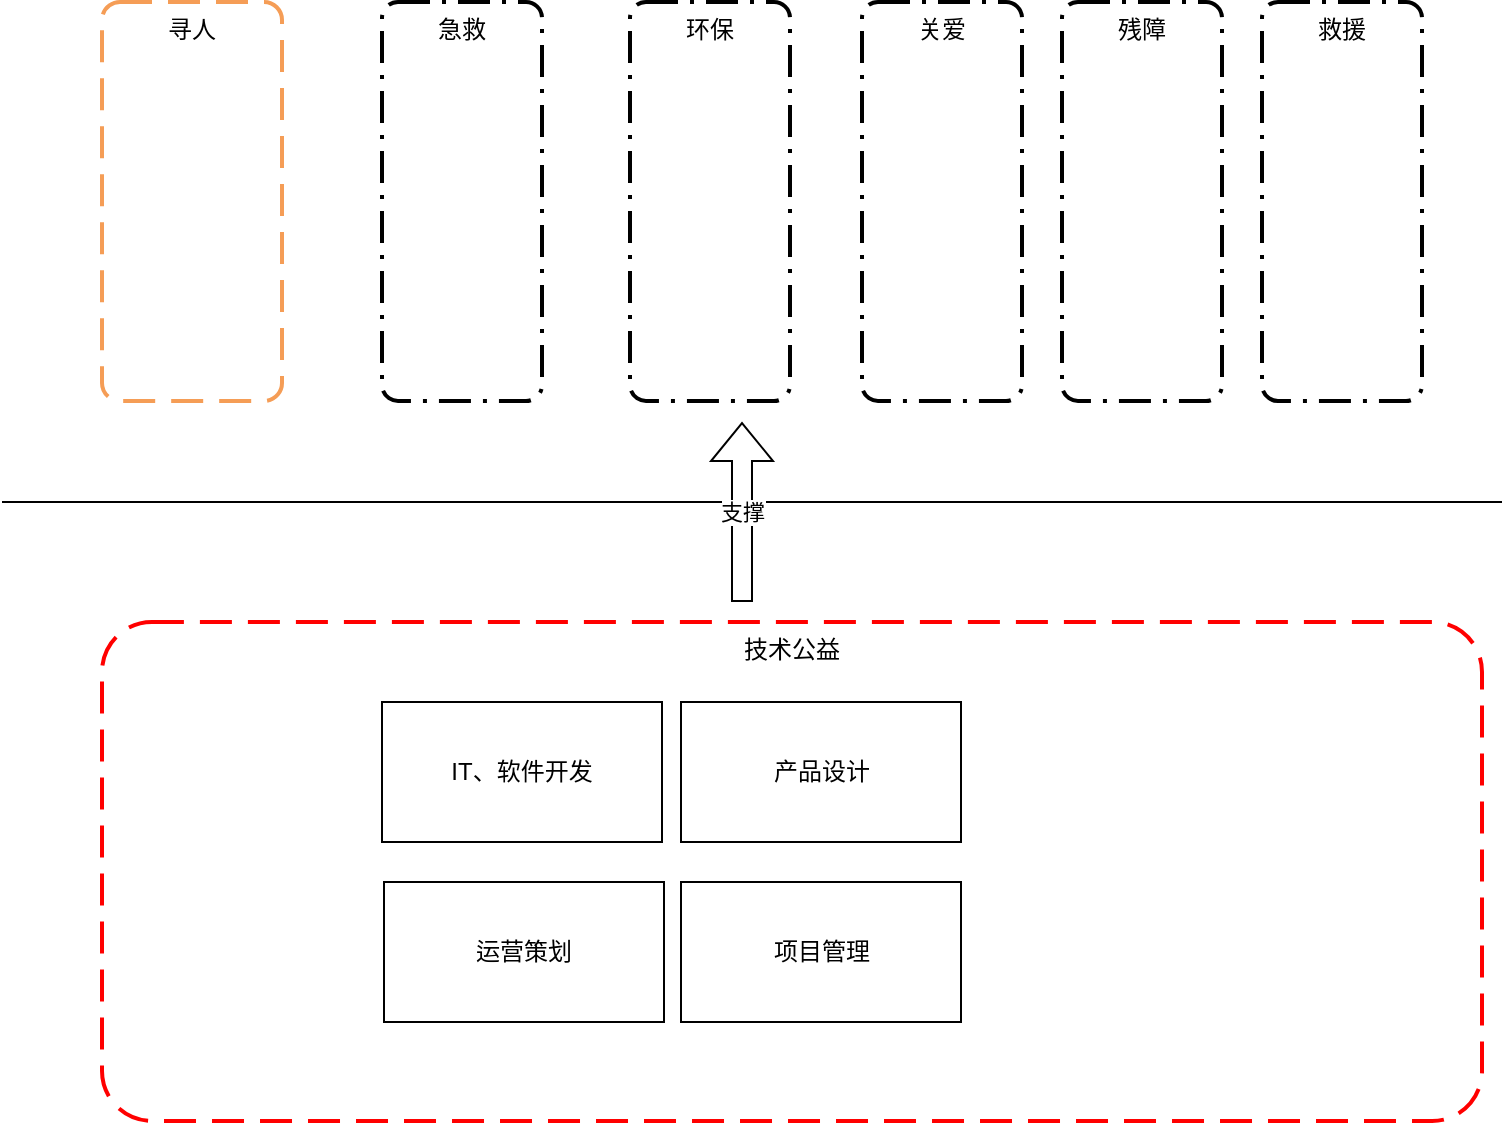 <mxfile version="15.5.8" type="github"><diagram id="ErWjT502i6muyDM68TCn" name="Page-1"><mxGraphModel dx="946" dy="445" grid="1" gridSize="10" guides="1" tooltips="1" connect="1" arrows="1" fold="1" page="1" pageScale="1" pageWidth="827" pageHeight="1169" math="0" shadow="0"><root><mxCell id="0"/><mxCell id="1" parent="0"/><mxCell id="IXzuOK-1YYvFFyWTsyWW-2" value="技术公益" style="rounded=1;arcSize=10;dashed=1;strokeColor=#ff0000;fillColor=none;gradientColor=none;dashPattern=8 4;strokeWidth=2;verticalAlign=top;" vertex="1" parent="1"><mxGeometry x="70" y="340" width="690" height="249.5" as="geometry"/></mxCell><mxCell id="IXzuOK-1YYvFFyWTsyWW-1" value="IT、软件开发" style="rounded=0;whiteSpace=wrap;html=1;" vertex="1" parent="1"><mxGeometry x="210" y="380" width="140" height="70" as="geometry"/></mxCell><mxCell id="IXzuOK-1YYvFFyWTsyWW-3" value="运营策划" style="rounded=0;whiteSpace=wrap;html=1;" vertex="1" parent="1"><mxGeometry x="211" y="470" width="140" height="70" as="geometry"/></mxCell><mxCell id="IXzuOK-1YYvFFyWTsyWW-4" value="项目管理" style="rounded=0;whiteSpace=wrap;html=1;" vertex="1" parent="1"><mxGeometry x="359.5" y="470" width="140" height="70" as="geometry"/></mxCell><mxCell id="IXzuOK-1YYvFFyWTsyWW-5" value="产品设计" style="rounded=0;whiteSpace=wrap;html=1;" vertex="1" parent="1"><mxGeometry x="359.5" y="380" width="140" height="70" as="geometry"/></mxCell><mxCell id="IXzuOK-1YYvFFyWTsyWW-6" value="寻人" style="rounded=1;arcSize=10;dashed=1;strokeColor=#F59D56;fillColor=none;gradientColor=none;dashPattern=8 4;strokeWidth=2;verticalAlign=top;" vertex="1" parent="1"><mxGeometry x="70" y="30" width="90" height="199.5" as="geometry"/></mxCell><mxCell id="IXzuOK-1YYvFFyWTsyWW-8" value="急救" style="rounded=1;arcSize=10;dashed=1;fillColor=none;gradientColor=none;dashPattern=8 3 1 3;strokeWidth=2;verticalAlign=top;" vertex="1" parent="1"><mxGeometry x="210" y="30" width="80" height="199.5" as="geometry"/></mxCell><mxCell id="IXzuOK-1YYvFFyWTsyWW-9" value="环保" style="rounded=1;arcSize=10;dashed=1;fillColor=none;gradientColor=none;dashPattern=8 3 1 3;strokeWidth=2;verticalAlign=top;" vertex="1" parent="1"><mxGeometry x="334" y="30" width="80" height="199.5" as="geometry"/></mxCell><mxCell id="IXzuOK-1YYvFFyWTsyWW-10" value="关爱" style="rounded=1;arcSize=10;dashed=1;fillColor=none;gradientColor=none;dashPattern=8 3 1 3;strokeWidth=2;verticalAlign=top;" vertex="1" parent="1"><mxGeometry x="450" y="30" width="80" height="199.5" as="geometry"/></mxCell><mxCell id="IXzuOK-1YYvFFyWTsyWW-11" value="残障" style="rounded=1;arcSize=10;dashed=1;fillColor=none;gradientColor=none;dashPattern=8 3 1 3;strokeWidth=2;verticalAlign=top;" vertex="1" parent="1"><mxGeometry x="550" y="30" width="80" height="199.5" as="geometry"/></mxCell><mxCell id="IXzuOK-1YYvFFyWTsyWW-12" value="救援" style="rounded=1;arcSize=10;dashed=1;fillColor=none;gradientColor=none;dashPattern=8 3 1 3;strokeWidth=2;verticalAlign=top;" vertex="1" parent="1"><mxGeometry x="650" y="30" width="80" height="199.5" as="geometry"/></mxCell><mxCell id="IXzuOK-1YYvFFyWTsyWW-13" value="" style="endArrow=none;html=1;rounded=0;" edge="1" parent="1"><mxGeometry width="50" height="50" relative="1" as="geometry"><mxPoint x="20" y="280" as="sourcePoint"/><mxPoint x="770" y="280" as="targetPoint"/></mxGeometry></mxCell><mxCell id="IXzuOK-1YYvFFyWTsyWW-14" value="支撑" style="shape=flexArrow;endArrow=classic;html=1;rounded=0;" edge="1" parent="1"><mxGeometry width="50" height="50" relative="1" as="geometry"><mxPoint x="390" y="330" as="sourcePoint"/><mxPoint x="390" y="240" as="targetPoint"/></mxGeometry></mxCell></root></mxGraphModel></diagram></mxfile>